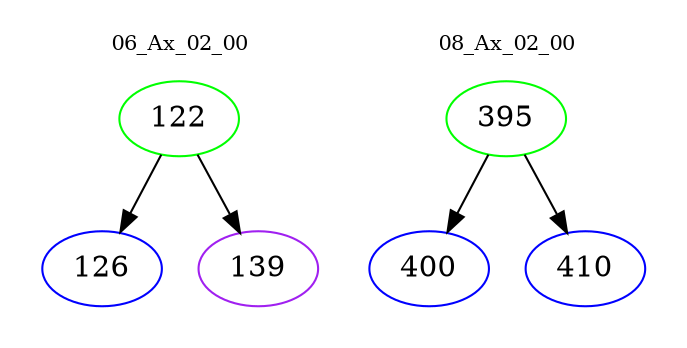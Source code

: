 digraph{
subgraph cluster_0 {
color = white
label = "06_Ax_02_00";
fontsize=10;
T0_122 [label="122", color="green"]
T0_122 -> T0_126 [color="black"]
T0_126 [label="126", color="blue"]
T0_122 -> T0_139 [color="black"]
T0_139 [label="139", color="purple"]
}
subgraph cluster_1 {
color = white
label = "08_Ax_02_00";
fontsize=10;
T1_395 [label="395", color="green"]
T1_395 -> T1_400 [color="black"]
T1_400 [label="400", color="blue"]
T1_395 -> T1_410 [color="black"]
T1_410 [label="410", color="blue"]
}
}
